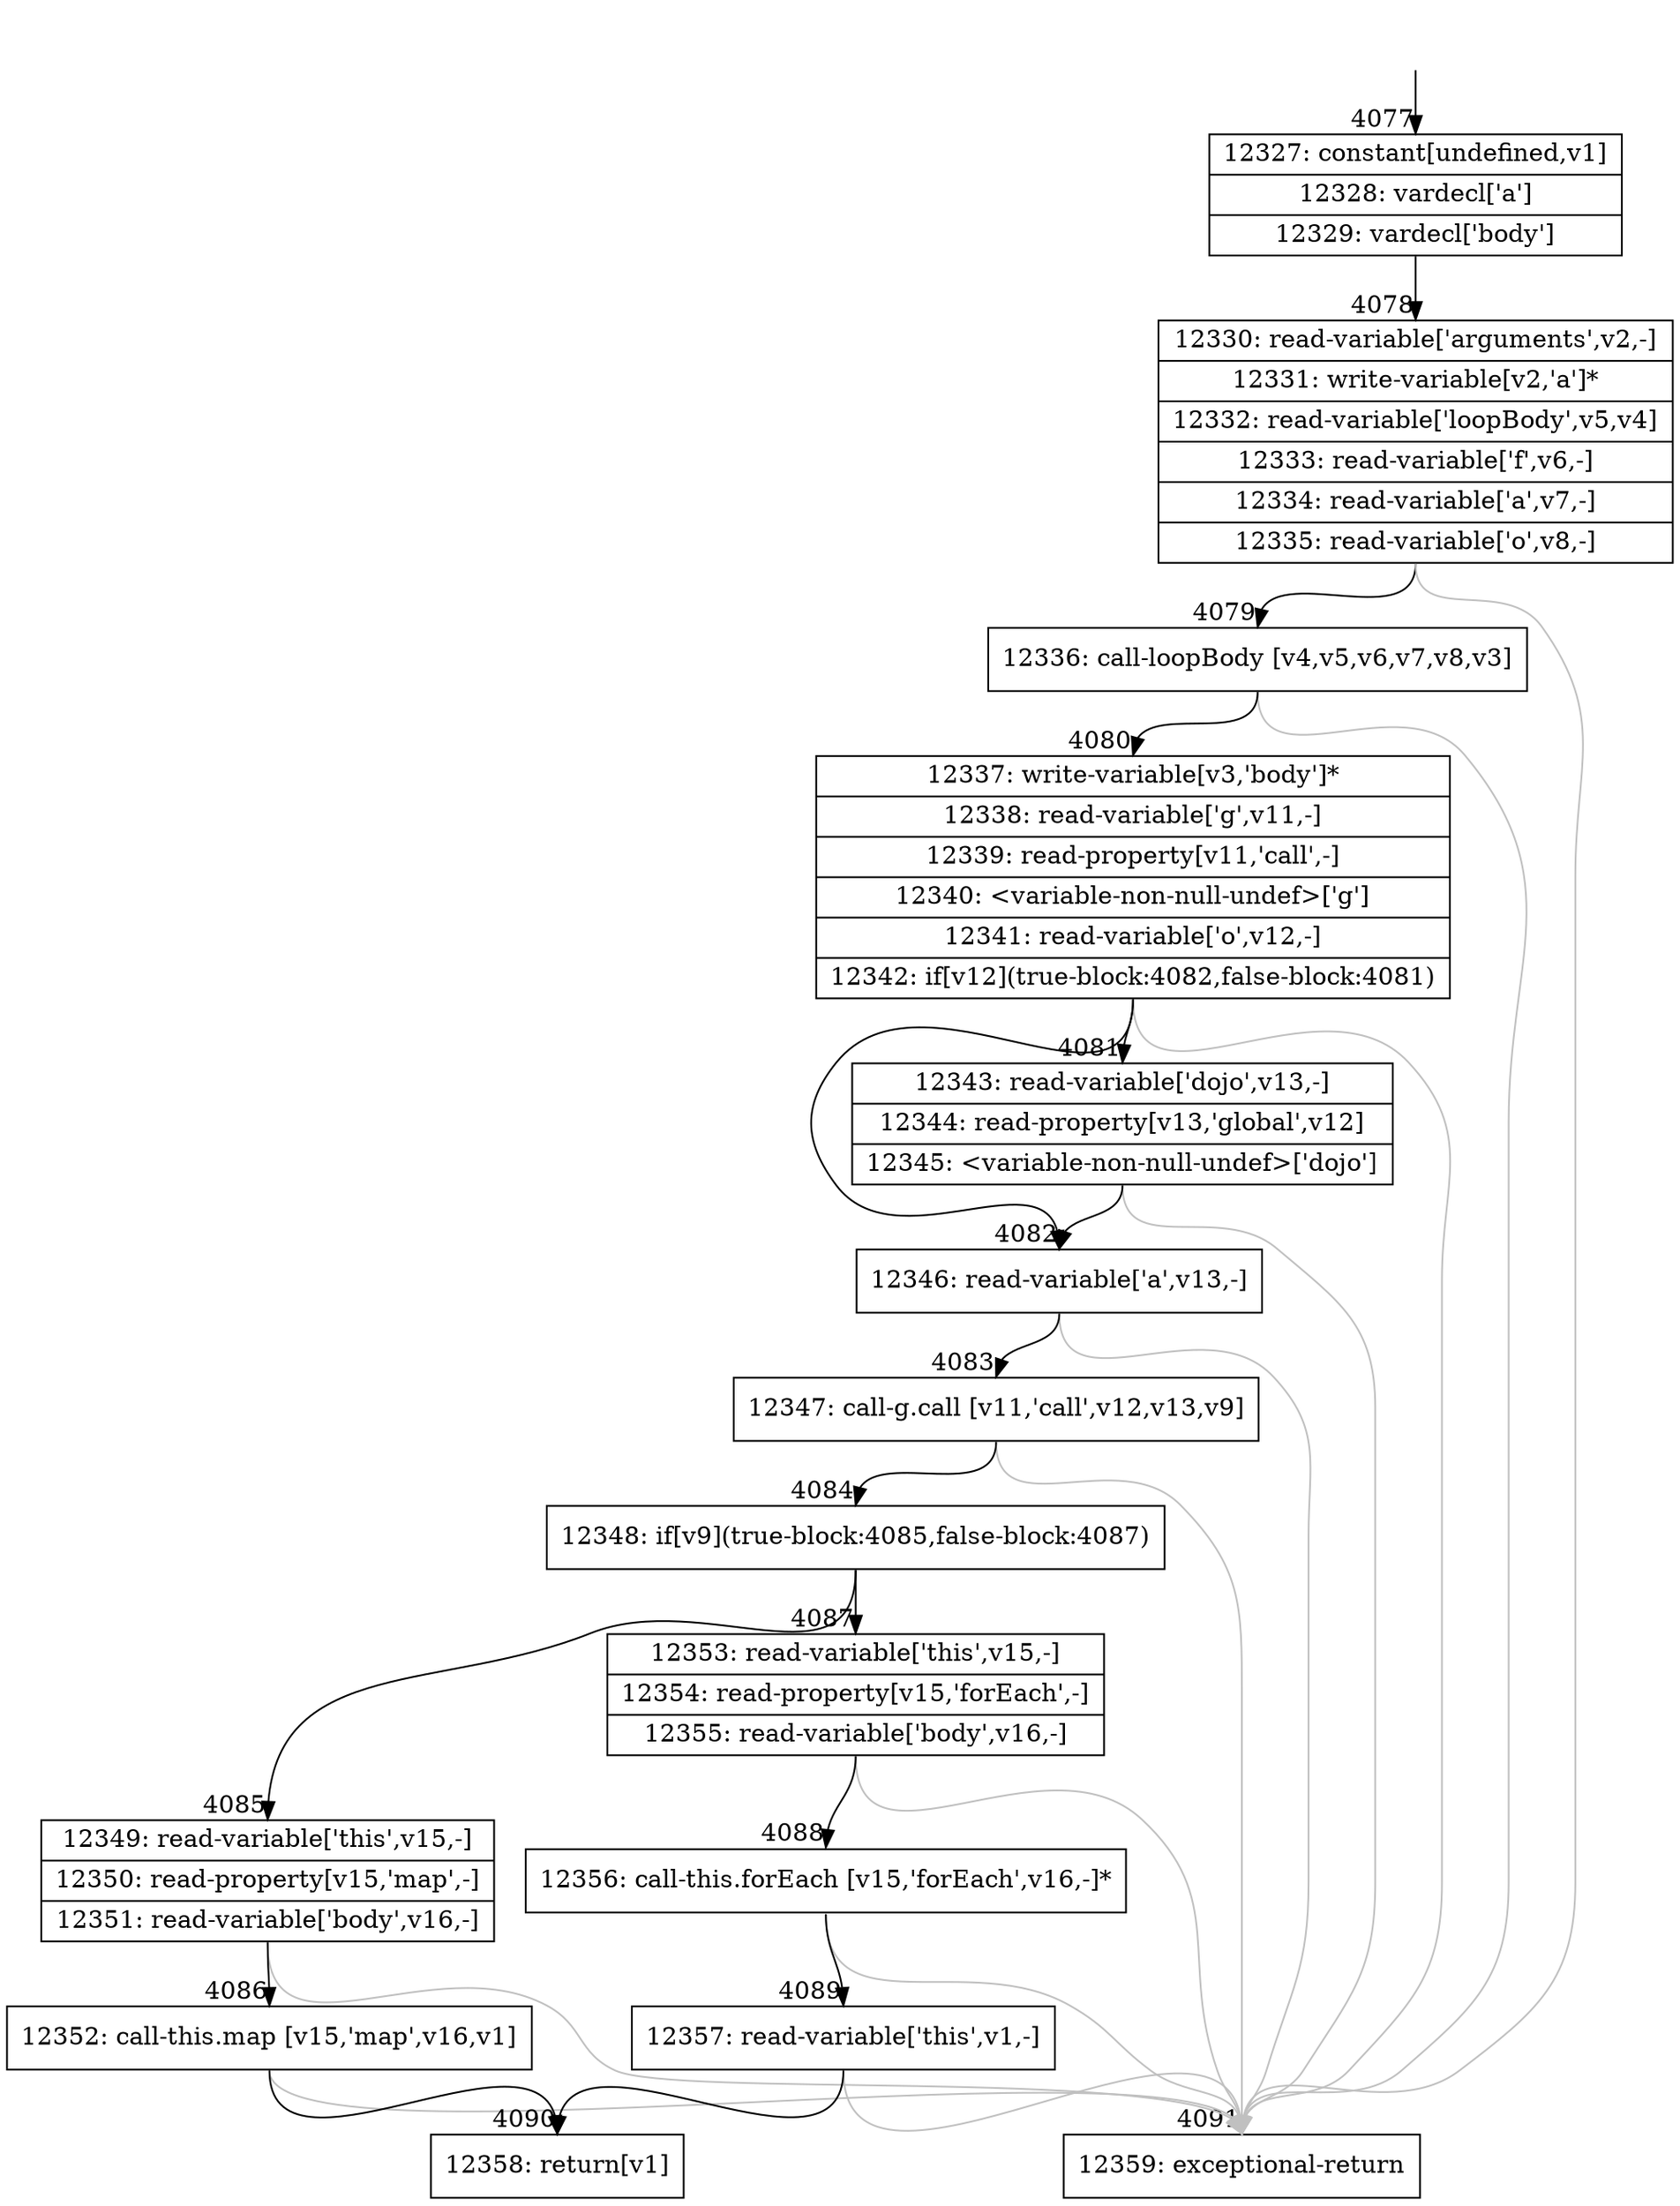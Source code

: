 digraph {
rankdir="TD"
BB_entry284[shape=none,label=""];
BB_entry284 -> BB4077 [tailport=s, headport=n, headlabel="    4077"]
BB4077 [shape=record label="{12327: constant[undefined,v1]|12328: vardecl['a']|12329: vardecl['body']}" ] 
BB4077 -> BB4078 [tailport=s, headport=n, headlabel="      4078"]
BB4078 [shape=record label="{12330: read-variable['arguments',v2,-]|12331: write-variable[v2,'a']*|12332: read-variable['loopBody',v5,v4]|12333: read-variable['f',v6,-]|12334: read-variable['a',v7,-]|12335: read-variable['o',v8,-]}" ] 
BB4078 -> BB4079 [tailport=s, headport=n, headlabel="      4079"]
BB4078 -> BB4091 [tailport=s, headport=n, color=gray, headlabel="      4091"]
BB4079 [shape=record label="{12336: call-loopBody [v4,v5,v6,v7,v8,v3]}" ] 
BB4079 -> BB4080 [tailport=s, headport=n, headlabel="      4080"]
BB4079 -> BB4091 [tailport=s, headport=n, color=gray]
BB4080 [shape=record label="{12337: write-variable[v3,'body']*|12338: read-variable['g',v11,-]|12339: read-property[v11,'call',-]|12340: \<variable-non-null-undef\>['g']|12341: read-variable['o',v12,-]|12342: if[v12](true-block:4082,false-block:4081)}" ] 
BB4080 -> BB4082 [tailport=s, headport=n, headlabel="      4082"]
BB4080 -> BB4081 [tailport=s, headport=n, headlabel="      4081"]
BB4080 -> BB4091 [tailport=s, headport=n, color=gray]
BB4081 [shape=record label="{12343: read-variable['dojo',v13,-]|12344: read-property[v13,'global',v12]|12345: \<variable-non-null-undef\>['dojo']}" ] 
BB4081 -> BB4082 [tailport=s, headport=n]
BB4081 -> BB4091 [tailport=s, headport=n, color=gray]
BB4082 [shape=record label="{12346: read-variable['a',v13,-]}" ] 
BB4082 -> BB4083 [tailport=s, headport=n, headlabel="      4083"]
BB4082 -> BB4091 [tailport=s, headport=n, color=gray]
BB4083 [shape=record label="{12347: call-g.call [v11,'call',v12,v13,v9]}" ] 
BB4083 -> BB4084 [tailport=s, headport=n, headlabel="      4084"]
BB4083 -> BB4091 [tailport=s, headport=n, color=gray]
BB4084 [shape=record label="{12348: if[v9](true-block:4085,false-block:4087)}" ] 
BB4084 -> BB4085 [tailport=s, headport=n, headlabel="      4085"]
BB4084 -> BB4087 [tailport=s, headport=n, headlabel="      4087"]
BB4085 [shape=record label="{12349: read-variable['this',v15,-]|12350: read-property[v15,'map',-]|12351: read-variable['body',v16,-]}" ] 
BB4085 -> BB4086 [tailport=s, headport=n, headlabel="      4086"]
BB4085 -> BB4091 [tailport=s, headport=n, color=gray]
BB4086 [shape=record label="{12352: call-this.map [v15,'map',v16,v1]}" ] 
BB4086 -> BB4090 [tailport=s, headport=n, headlabel="      4090"]
BB4086 -> BB4091 [tailport=s, headport=n, color=gray]
BB4087 [shape=record label="{12353: read-variable['this',v15,-]|12354: read-property[v15,'forEach',-]|12355: read-variable['body',v16,-]}" ] 
BB4087 -> BB4088 [tailport=s, headport=n, headlabel="      4088"]
BB4087 -> BB4091 [tailport=s, headport=n, color=gray]
BB4088 [shape=record label="{12356: call-this.forEach [v15,'forEach',v16,-]*}" ] 
BB4088 -> BB4089 [tailport=s, headport=n, headlabel="      4089"]
BB4088 -> BB4091 [tailport=s, headport=n, color=gray]
BB4089 [shape=record label="{12357: read-variable['this',v1,-]}" ] 
BB4089 -> BB4090 [tailport=s, headport=n]
BB4089 -> BB4091 [tailport=s, headport=n, color=gray]
BB4090 [shape=record label="{12358: return[v1]}" ] 
BB4091 [shape=record label="{12359: exceptional-return}" ] 
//#$~ 5433
}
